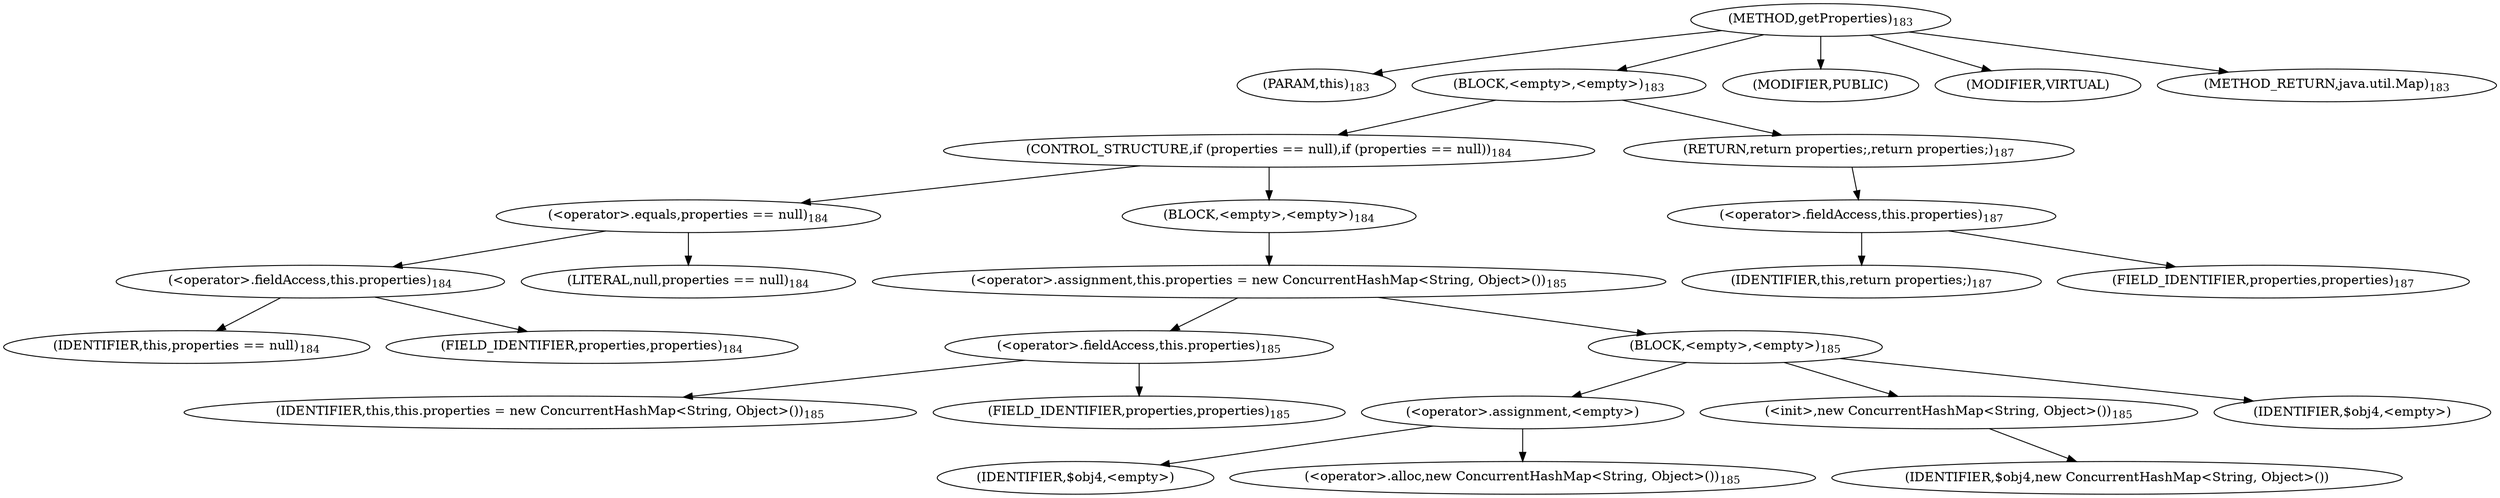 digraph "getProperties" {  
"538" [label = <(METHOD,getProperties)<SUB>183</SUB>> ]
"539" [label = <(PARAM,this)<SUB>183</SUB>> ]
"540" [label = <(BLOCK,&lt;empty&gt;,&lt;empty&gt;)<SUB>183</SUB>> ]
"541" [label = <(CONTROL_STRUCTURE,if (properties == null),if (properties == null))<SUB>184</SUB>> ]
"542" [label = <(&lt;operator&gt;.equals,properties == null)<SUB>184</SUB>> ]
"543" [label = <(&lt;operator&gt;.fieldAccess,this.properties)<SUB>184</SUB>> ]
"544" [label = <(IDENTIFIER,this,properties == null)<SUB>184</SUB>> ]
"545" [label = <(FIELD_IDENTIFIER,properties,properties)<SUB>184</SUB>> ]
"546" [label = <(LITERAL,null,properties == null)<SUB>184</SUB>> ]
"547" [label = <(BLOCK,&lt;empty&gt;,&lt;empty&gt;)<SUB>184</SUB>> ]
"548" [label = <(&lt;operator&gt;.assignment,this.properties = new ConcurrentHashMap&lt;String, Object&gt;())<SUB>185</SUB>> ]
"549" [label = <(&lt;operator&gt;.fieldAccess,this.properties)<SUB>185</SUB>> ]
"550" [label = <(IDENTIFIER,this,this.properties = new ConcurrentHashMap&lt;String, Object&gt;())<SUB>185</SUB>> ]
"551" [label = <(FIELD_IDENTIFIER,properties,properties)<SUB>185</SUB>> ]
"552" [label = <(BLOCK,&lt;empty&gt;,&lt;empty&gt;)<SUB>185</SUB>> ]
"553" [label = <(&lt;operator&gt;.assignment,&lt;empty&gt;)> ]
"554" [label = <(IDENTIFIER,$obj4,&lt;empty&gt;)> ]
"555" [label = <(&lt;operator&gt;.alloc,new ConcurrentHashMap&lt;String, Object&gt;())<SUB>185</SUB>> ]
"556" [label = <(&lt;init&gt;,new ConcurrentHashMap&lt;String, Object&gt;())<SUB>185</SUB>> ]
"557" [label = <(IDENTIFIER,$obj4,new ConcurrentHashMap&lt;String, Object&gt;())> ]
"558" [label = <(IDENTIFIER,$obj4,&lt;empty&gt;)> ]
"559" [label = <(RETURN,return properties;,return properties;)<SUB>187</SUB>> ]
"560" [label = <(&lt;operator&gt;.fieldAccess,this.properties)<SUB>187</SUB>> ]
"561" [label = <(IDENTIFIER,this,return properties;)<SUB>187</SUB>> ]
"562" [label = <(FIELD_IDENTIFIER,properties,properties)<SUB>187</SUB>> ]
"563" [label = <(MODIFIER,PUBLIC)> ]
"564" [label = <(MODIFIER,VIRTUAL)> ]
"565" [label = <(METHOD_RETURN,java.util.Map)<SUB>183</SUB>> ]
  "538" -> "539" 
  "538" -> "540" 
  "538" -> "563" 
  "538" -> "564" 
  "538" -> "565" 
  "540" -> "541" 
  "540" -> "559" 
  "541" -> "542" 
  "541" -> "547" 
  "542" -> "543" 
  "542" -> "546" 
  "543" -> "544" 
  "543" -> "545" 
  "547" -> "548" 
  "548" -> "549" 
  "548" -> "552" 
  "549" -> "550" 
  "549" -> "551" 
  "552" -> "553" 
  "552" -> "556" 
  "552" -> "558" 
  "553" -> "554" 
  "553" -> "555" 
  "556" -> "557" 
  "559" -> "560" 
  "560" -> "561" 
  "560" -> "562" 
}
